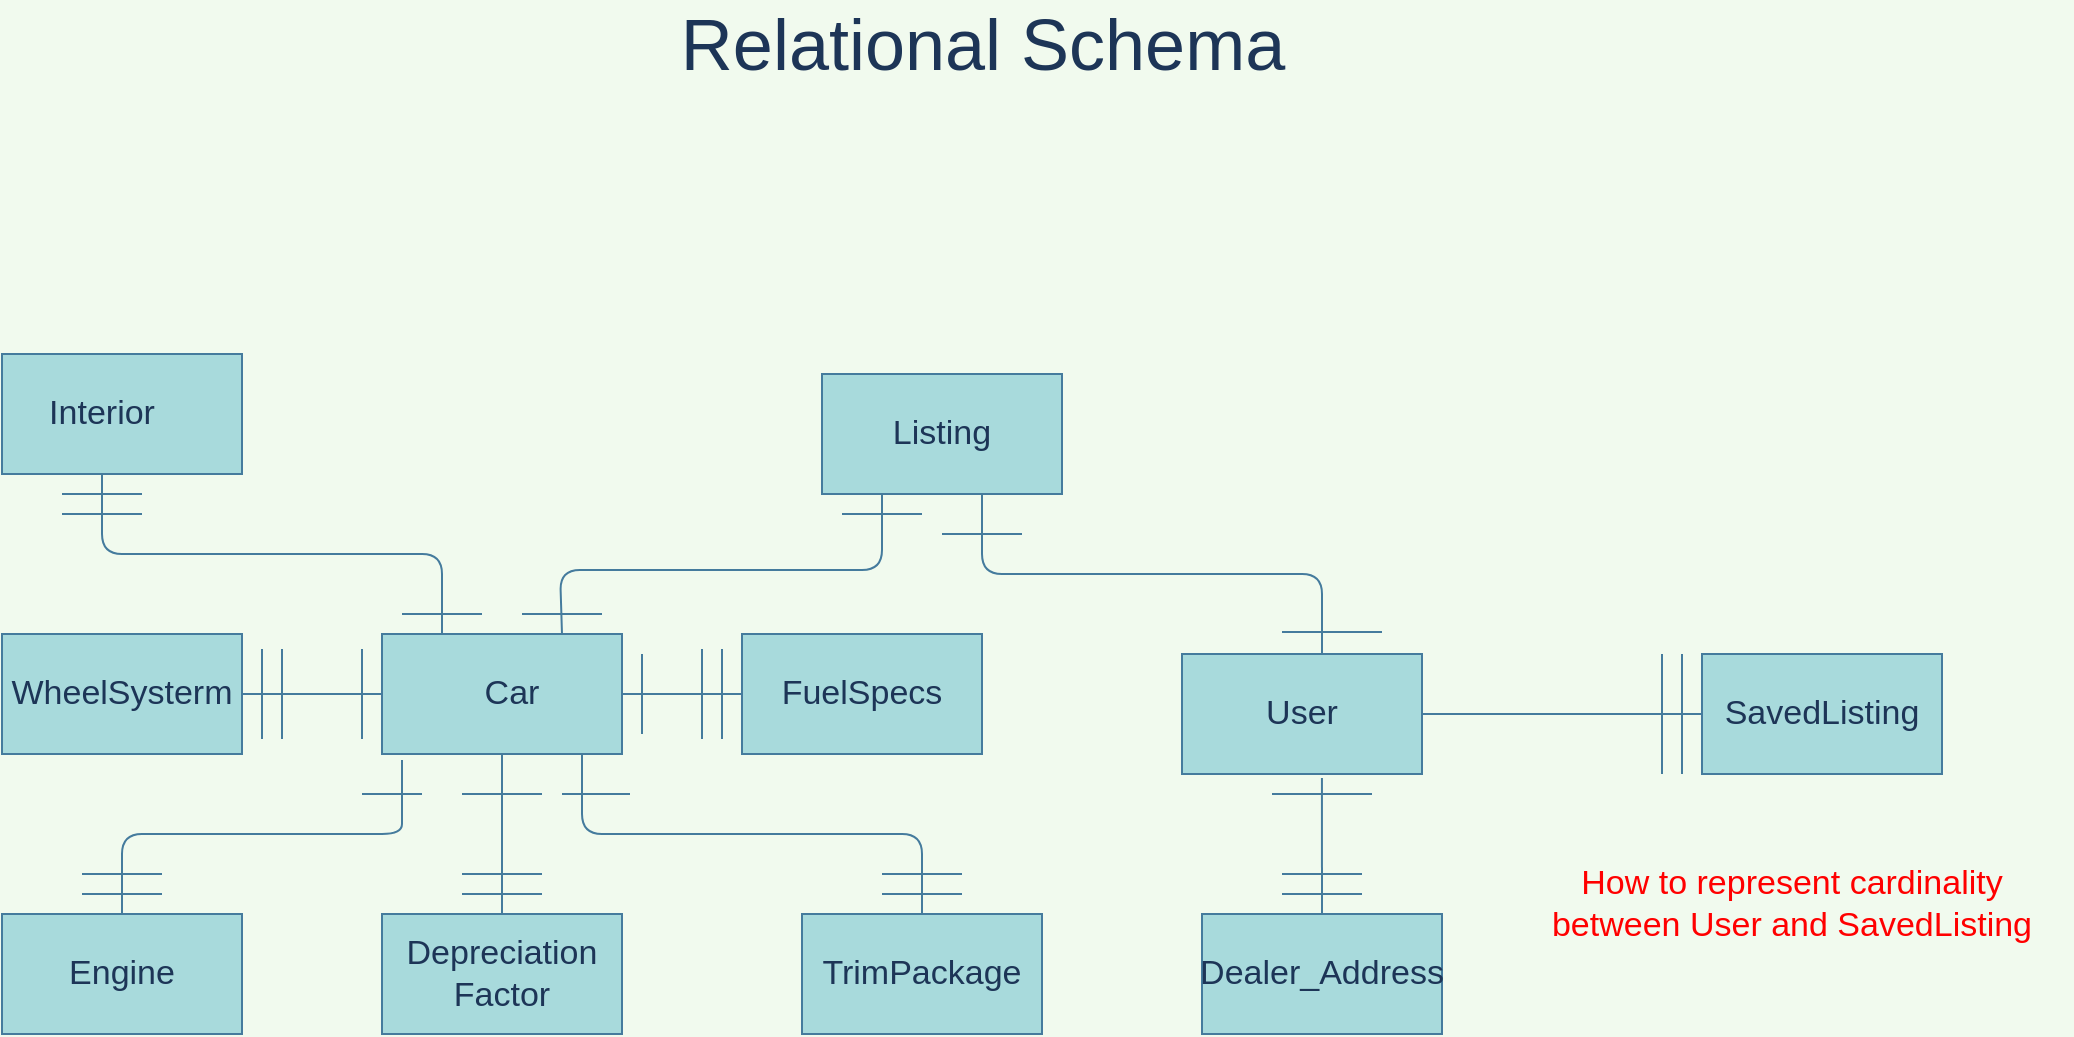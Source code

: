 <mxfile version="14.4.8" type="github">
  <diagram id="W1GqJup9wNc6WtiXOJ7W" name="Page-1">
    <mxGraphModel dx="1422" dy="794" grid="1" gridSize="10" guides="1" tooltips="1" connect="1" arrows="1" fold="1" page="1" pageScale="1" pageWidth="850" pageHeight="1100" background="#F1FAEE" math="0" shadow="0">
      <root>
        <mxCell id="0" />
        <mxCell id="1" parent="0" />
        <mxCell id="VJS7mcSHAPVx8ojferBD-5" value="" style="rounded=0;whiteSpace=wrap;html=1;labelBorderColor=none;fontSize=17;fillColor=#A8DADC;strokeColor=#457B9D;fontColor=#1D3557;" parent="1" vertex="1">
          <mxGeometry x="570" y="380" width="120" height="60" as="geometry" />
        </mxCell>
        <mxCell id="VJS7mcSHAPVx8ojferBD-6" value="" style="rounded=0;whiteSpace=wrap;html=1;labelBorderColor=none;fontSize=17;fillColor=#A8DADC;strokeColor=#457B9D;fontColor=#1D3557;" parent="1" vertex="1">
          <mxGeometry x="380" y="240" width="120" height="60" as="geometry" />
        </mxCell>
        <mxCell id="VJS7mcSHAPVx8ojferBD-7" value="WheelSysterm" style="rounded=0;whiteSpace=wrap;html=1;labelBorderColor=none;fontSize=17;fillColor=#A8DADC;strokeColor=#457B9D;fontColor=#1D3557;" parent="1" vertex="1">
          <mxGeometry x="380" y="380" width="120" height="60" as="geometry" />
        </mxCell>
        <mxCell id="VJS7mcSHAPVx8ojferBD-8" value="Listing" style="rounded=0;whiteSpace=wrap;html=1;labelBorderColor=none;fontSize=17;fillColor=#A8DADC;strokeColor=#457B9D;fontColor=#1D3557;" parent="1" vertex="1">
          <mxGeometry x="790" y="250" width="120" height="60" as="geometry" />
        </mxCell>
        <mxCell id="VJS7mcSHAPVx8ojferBD-9" value="Depreciation Factor" style="rounded=0;whiteSpace=wrap;html=1;labelBorderColor=none;fontSize=17;fillColor=#A8DADC;strokeColor=#457B9D;fontColor=#1D3557;" parent="1" vertex="1">
          <mxGeometry x="570" y="520" width="120" height="60" as="geometry" />
        </mxCell>
        <mxCell id="VJS7mcSHAPVx8ojferBD-10" value="FuelSpecs" style="rounded=0;whiteSpace=wrap;html=1;labelBorderColor=none;fontSize=17;fillColor=#A8DADC;strokeColor=#457B9D;fontColor=#1D3557;" parent="1" vertex="1">
          <mxGeometry x="750" y="380" width="120" height="60" as="geometry" />
        </mxCell>
        <mxCell id="VJS7mcSHAPVx8ojferBD-11" value="TrimPackage" style="rounded=0;whiteSpace=wrap;html=1;labelBorderColor=none;fontSize=17;fillColor=#A8DADC;strokeColor=#457B9D;fontColor=#1D3557;" parent="1" vertex="1">
          <mxGeometry x="780" y="520" width="120" height="60" as="geometry" />
        </mxCell>
        <mxCell id="VJS7mcSHAPVx8ojferBD-12" value="Engine" style="rounded=0;whiteSpace=wrap;html=1;labelBorderColor=none;fontSize=17;fillColor=#A8DADC;strokeColor=#457B9D;fontColor=#1D3557;" parent="1" vertex="1">
          <mxGeometry x="380" y="520" width="120" height="60" as="geometry" />
        </mxCell>
        <mxCell id="VJS7mcSHAPVx8ojferBD-13" value="" style="endArrow=none;html=1;entryX=0;entryY=0.5;entryDx=0;entryDy=0;labelBorderColor=none;fontSize=17;strokeColor=#457B9D;fontColor=#1D3557;labelBackgroundColor=#F1FAEE;" parent="1" target="VJS7mcSHAPVx8ojferBD-5" edge="1">
          <mxGeometry width="50" height="50" relative="1" as="geometry">
            <mxPoint x="500" y="410" as="sourcePoint" />
            <mxPoint x="550" y="360" as="targetPoint" />
          </mxGeometry>
        </mxCell>
        <mxCell id="VJS7mcSHAPVx8ojferBD-14" value="" style="endArrow=none;html=1;entryX=0.5;entryY=1;entryDx=0;entryDy=0;exitX=0.5;exitY=0;exitDx=0;exitDy=0;labelBorderColor=none;fontSize=17;strokeColor=#457B9D;fontColor=#1D3557;labelBackgroundColor=#F1FAEE;" parent="1" source="VJS7mcSHAPVx8ojferBD-9" target="VJS7mcSHAPVx8ojferBD-5" edge="1">
          <mxGeometry width="50" height="50" relative="1" as="geometry">
            <mxPoint x="617" y="510" as="sourcePoint" />
            <mxPoint x="680" y="460" as="targetPoint" />
            <Array as="points">
              <mxPoint x="630" y="480" />
            </Array>
          </mxGeometry>
        </mxCell>
        <mxCell id="VJS7mcSHAPVx8ojferBD-16" value="" style="endArrow=none;html=1;labelBorderColor=none;fontSize=17;strokeColor=#457B9D;fontColor=#1D3557;labelBackgroundColor=#F1FAEE;" parent="1" edge="1">
          <mxGeometry width="50" height="50" relative="1" as="geometry">
            <mxPoint x="600" y="380" as="sourcePoint" />
            <mxPoint x="430" y="300" as="targetPoint" />
            <Array as="points">
              <mxPoint x="600" y="340" />
              <mxPoint x="430" y="340" />
            </Array>
          </mxGeometry>
        </mxCell>
        <mxCell id="VJS7mcSHAPVx8ojferBD-18" value="" style="endArrow=none;html=1;labelBorderColor=none;fontSize=17;strokeColor=#457B9D;fontColor=#1D3557;labelBackgroundColor=#F1FAEE;" parent="1" edge="1">
          <mxGeometry width="50" height="50" relative="1" as="geometry">
            <mxPoint x="510" y="432.5" as="sourcePoint" />
            <mxPoint x="510" y="387.5" as="targetPoint" />
          </mxGeometry>
        </mxCell>
        <mxCell id="VJS7mcSHAPVx8ojferBD-19" value="" style="endArrow=none;html=1;labelBorderColor=none;fontSize=17;strokeColor=#457B9D;fontColor=#1D3557;labelBackgroundColor=#F1FAEE;" parent="1" edge="1">
          <mxGeometry width="50" height="50" relative="1" as="geometry">
            <mxPoint x="560" y="432.5" as="sourcePoint" />
            <mxPoint x="560" y="387.5" as="targetPoint" />
          </mxGeometry>
        </mxCell>
        <mxCell id="VJS7mcSHAPVx8ojferBD-21" value="" style="endArrow=none;html=1;labelBorderColor=none;fontSize=17;strokeColor=#457B9D;fontColor=#1D3557;labelBackgroundColor=#F1FAEE;" parent="1" edge="1">
          <mxGeometry width="50" height="50" relative="1" as="geometry">
            <mxPoint x="840" y="520" as="sourcePoint" />
            <mxPoint x="670" y="440" as="targetPoint" />
            <Array as="points">
              <mxPoint x="840" y="480" />
              <mxPoint x="670" y="480" />
            </Array>
          </mxGeometry>
        </mxCell>
        <mxCell id="VJS7mcSHAPVx8ojferBD-22" value="" style="endArrow=none;html=1;entryX=0.5;entryY=0;entryDx=0;entryDy=0;labelBorderColor=none;fontSize=17;strokeColor=#457B9D;fontColor=#1D3557;labelBackgroundColor=#F1FAEE;" parent="1" target="VJS7mcSHAPVx8ojferBD-12" edge="1">
          <mxGeometry width="50" height="50" relative="1" as="geometry">
            <mxPoint x="580" y="443" as="sourcePoint" />
            <mxPoint x="440" y="440" as="targetPoint" />
            <Array as="points">
              <mxPoint x="580" y="460" />
              <mxPoint x="580" y="480" />
              <mxPoint x="440" y="480" />
            </Array>
          </mxGeometry>
        </mxCell>
        <mxCell id="VJS7mcSHAPVx8ojferBD-23" value="" style="endArrow=none;html=1;entryX=0;entryY=0.5;entryDx=0;entryDy=0;labelBorderColor=none;fontSize=17;strokeColor=#457B9D;fontColor=#1D3557;labelBackgroundColor=#F1FAEE;" parent="1" target="VJS7mcSHAPVx8ojferBD-10" edge="1">
          <mxGeometry width="50" height="50" relative="1" as="geometry">
            <mxPoint x="690" y="410" as="sourcePoint" />
            <mxPoint x="680" y="380" as="targetPoint" />
          </mxGeometry>
        </mxCell>
        <mxCell id="VJS7mcSHAPVx8ojferBD-24" value="" style="endArrow=none;html=1;entryX=0.75;entryY=0;entryDx=0;entryDy=0;labelBorderColor=none;fontSize=17;strokeColor=#457B9D;fontColor=#1D3557;labelBackgroundColor=#F1FAEE;" parent="1" target="VJS7mcSHAPVx8ojferBD-5" edge="1">
          <mxGeometry width="50" height="50" relative="1" as="geometry">
            <mxPoint x="820" y="310" as="sourcePoint" />
            <mxPoint x="659" y="368.02" as="targetPoint" />
            <Array as="points">
              <mxPoint x="820" y="348" />
              <mxPoint x="659" y="348.02" />
            </Array>
          </mxGeometry>
        </mxCell>
        <mxCell id="VJS7mcSHAPVx8ojferBD-25" value="" style="endArrow=none;html=1;labelBorderColor=none;fontSize=17;strokeColor=#457B9D;fontColor=#1D3557;labelBackgroundColor=#F1FAEE;" parent="1" edge="1">
          <mxGeometry width="50" height="50" relative="1" as="geometry">
            <mxPoint x="580" y="370" as="sourcePoint" />
            <mxPoint x="620" y="370" as="targetPoint" />
          </mxGeometry>
        </mxCell>
        <mxCell id="VJS7mcSHAPVx8ojferBD-26" value="" style="endArrow=none;html=1;labelBorderColor=none;fontSize=17;strokeColor=#457B9D;fontColor=#1D3557;labelBackgroundColor=#F1FAEE;" parent="1" edge="1">
          <mxGeometry width="50" height="50" relative="1" as="geometry">
            <mxPoint x="640" y="370" as="sourcePoint" />
            <mxPoint x="680" y="370" as="targetPoint" />
          </mxGeometry>
        </mxCell>
        <mxCell id="VJS7mcSHAPVx8ojferBD-27" value="" style="endArrow=none;html=1;labelBorderColor=none;fontSize=17;strokeColor=#457B9D;fontColor=#1D3557;labelBackgroundColor=#F1FAEE;" parent="1" edge="1">
          <mxGeometry width="50" height="50" relative="1" as="geometry">
            <mxPoint x="700" y="430" as="sourcePoint" />
            <mxPoint x="700" y="390" as="targetPoint" />
          </mxGeometry>
        </mxCell>
        <mxCell id="VJS7mcSHAPVx8ojferBD-28" value="" style="endArrow=none;html=1;labelBorderColor=none;fontSize=17;strokeColor=#457B9D;fontColor=#1D3557;labelBackgroundColor=#F1FAEE;" parent="1" edge="1">
          <mxGeometry width="50" height="50" relative="1" as="geometry">
            <mxPoint x="660" y="460" as="sourcePoint" />
            <mxPoint x="694" y="460" as="targetPoint" />
            <Array as="points" />
          </mxGeometry>
        </mxCell>
        <mxCell id="VJS7mcSHAPVx8ojferBD-29" value="" style="endArrow=none;html=1;labelBorderColor=none;fontSize=17;strokeColor=#457B9D;fontColor=#1D3557;labelBackgroundColor=#F1FAEE;" parent="1" edge="1">
          <mxGeometry width="50" height="50" relative="1" as="geometry">
            <mxPoint x="610" y="460" as="sourcePoint" />
            <mxPoint x="650" y="460" as="targetPoint" />
          </mxGeometry>
        </mxCell>
        <mxCell id="VJS7mcSHAPVx8ojferBD-30" value="" style="endArrow=none;html=1;labelBorderColor=none;fontSize=17;strokeColor=#457B9D;fontColor=#1D3557;labelBackgroundColor=#F1FAEE;" parent="1" edge="1">
          <mxGeometry width="50" height="50" relative="1" as="geometry">
            <mxPoint x="560" y="460" as="sourcePoint" />
            <mxPoint x="590" y="460" as="targetPoint" />
          </mxGeometry>
        </mxCell>
        <mxCell id="VJS7mcSHAPVx8ojferBD-31" value="Car" style="text;html=1;strokeColor=none;fillColor=none;align=center;verticalAlign=middle;whiteSpace=wrap;rounded=0;labelBorderColor=none;fontSize=17;fontColor=#1D3557;" parent="1" vertex="1">
          <mxGeometry x="600" y="400" width="70" height="20" as="geometry" />
        </mxCell>
        <mxCell id="VJS7mcSHAPVx8ojferBD-32" value="Interior" style="text;html=1;strokeColor=none;fillColor=none;align=center;verticalAlign=middle;whiteSpace=wrap;rounded=0;labelBorderColor=none;fontSize=17;fontColor=#1D3557;" parent="1" vertex="1">
          <mxGeometry x="410" y="260" width="40" height="20" as="geometry" />
        </mxCell>
        <mxCell id="VJS7mcSHAPVx8ojferBD-43" value="" style="endArrow=none;html=1;labelBorderColor=none;fontSize=17;strokeColor=#457B9D;fontColor=#1D3557;labelBackgroundColor=#F1FAEE;" parent="1" edge="1">
          <mxGeometry width="50" height="50" relative="1" as="geometry">
            <mxPoint x="610" y="500" as="sourcePoint" />
            <mxPoint x="650" y="500" as="targetPoint" />
            <Array as="points">
              <mxPoint x="640" y="500" />
            </Array>
          </mxGeometry>
        </mxCell>
        <mxCell id="VJS7mcSHAPVx8ojferBD-45" value="" style="endArrow=none;html=1;labelBorderColor=none;fontSize=17;strokeColor=#457B9D;fontColor=#1D3557;labelBackgroundColor=#F1FAEE;" parent="1" edge="1">
          <mxGeometry width="50" height="50" relative="1" as="geometry">
            <mxPoint x="610" y="510" as="sourcePoint" />
            <mxPoint x="650" y="510" as="targetPoint" />
            <Array as="points">
              <mxPoint x="640" y="510" />
            </Array>
          </mxGeometry>
        </mxCell>
        <mxCell id="VJS7mcSHAPVx8ojferBD-48" value="" style="endArrow=none;html=1;labelBorderColor=none;fontSize=17;strokeColor=#457B9D;fontColor=#1D3557;labelBackgroundColor=#F1FAEE;" parent="1" edge="1">
          <mxGeometry width="50" height="50" relative="1" as="geometry">
            <mxPoint x="820" y="500" as="sourcePoint" />
            <mxPoint x="860" y="500" as="targetPoint" />
            <Array as="points">
              <mxPoint x="850" y="500" />
            </Array>
          </mxGeometry>
        </mxCell>
        <mxCell id="VJS7mcSHAPVx8ojferBD-49" value="" style="endArrow=none;html=1;labelBorderColor=none;fontSize=17;strokeColor=#457B9D;fontColor=#1D3557;labelBackgroundColor=#F1FAEE;" parent="1" edge="1">
          <mxGeometry width="50" height="50" relative="1" as="geometry">
            <mxPoint x="820" y="510" as="sourcePoint" />
            <mxPoint x="860" y="510" as="targetPoint" />
            <Array as="points">
              <mxPoint x="850" y="510" />
            </Array>
          </mxGeometry>
        </mxCell>
        <mxCell id="VJS7mcSHAPVx8ojferBD-50" value="" style="endArrow=none;html=1;labelBorderColor=none;fontSize=17;strokeColor=#457B9D;fontColor=#1D3557;labelBackgroundColor=#F1FAEE;" parent="1" edge="1">
          <mxGeometry width="50" height="50" relative="1" as="geometry">
            <mxPoint x="420" y="500" as="sourcePoint" />
            <mxPoint x="460" y="500" as="targetPoint" />
            <Array as="points">
              <mxPoint x="450" y="500" />
            </Array>
          </mxGeometry>
        </mxCell>
        <mxCell id="VJS7mcSHAPVx8ojferBD-51" value="" style="endArrow=none;html=1;labelBorderColor=none;fontSize=17;strokeColor=#457B9D;fontColor=#1D3557;labelBackgroundColor=#F1FAEE;" parent="1" edge="1">
          <mxGeometry width="50" height="50" relative="1" as="geometry">
            <mxPoint x="420" y="510" as="sourcePoint" />
            <mxPoint x="460" y="510" as="targetPoint" />
            <Array as="points">
              <mxPoint x="450" y="510" />
            </Array>
          </mxGeometry>
        </mxCell>
        <mxCell id="VJS7mcSHAPVx8ojferBD-52" value="" style="endArrow=none;html=1;labelBorderColor=none;fontSize=17;strokeColor=#457B9D;fontColor=#1D3557;labelBackgroundColor=#F1FAEE;" parent="1" edge="1">
          <mxGeometry width="50" height="50" relative="1" as="geometry">
            <mxPoint x="410" y="310" as="sourcePoint" />
            <mxPoint x="450" y="310" as="targetPoint" />
            <Array as="points">
              <mxPoint x="440" y="310" />
            </Array>
          </mxGeometry>
        </mxCell>
        <mxCell id="VJS7mcSHAPVx8ojferBD-53" value="" style="endArrow=none;html=1;labelBorderColor=none;fontSize=17;strokeColor=#457B9D;fontColor=#1D3557;labelBackgroundColor=#F1FAEE;" parent="1" edge="1">
          <mxGeometry width="50" height="50" relative="1" as="geometry">
            <mxPoint x="410" y="320" as="sourcePoint" />
            <mxPoint x="450" y="320" as="targetPoint" />
            <Array as="points">
              <mxPoint x="440" y="320" />
            </Array>
          </mxGeometry>
        </mxCell>
        <mxCell id="VJS7mcSHAPVx8ojferBD-55" value="" style="endArrow=none;html=1;labelBorderColor=none;fontSize=17;strokeColor=#457B9D;fontColor=#1D3557;labelBackgroundColor=#F1FAEE;" parent="1" edge="1">
          <mxGeometry width="50" height="50" relative="1" as="geometry">
            <mxPoint x="520" y="432.5" as="sourcePoint" />
            <mxPoint x="520" y="387.5" as="targetPoint" />
          </mxGeometry>
        </mxCell>
        <mxCell id="VJS7mcSHAPVx8ojferBD-57" value="" style="endArrow=none;html=1;labelBorderColor=none;fontSize=17;strokeColor=#457B9D;fontColor=#1D3557;labelBackgroundColor=#F1FAEE;" parent="1" edge="1">
          <mxGeometry width="50" height="50" relative="1" as="geometry">
            <mxPoint x="730" y="432.5" as="sourcePoint" />
            <mxPoint x="730" y="387.5" as="targetPoint" />
          </mxGeometry>
        </mxCell>
        <mxCell id="VJS7mcSHAPVx8ojferBD-58" value="" style="endArrow=none;html=1;labelBorderColor=none;fontSize=17;strokeColor=#457B9D;fontColor=#1D3557;labelBackgroundColor=#F1FAEE;" parent="1" edge="1">
          <mxGeometry width="50" height="50" relative="1" as="geometry">
            <mxPoint x="740" y="432.5" as="sourcePoint" />
            <mxPoint x="740" y="387.5" as="targetPoint" />
          </mxGeometry>
        </mxCell>
        <mxCell id="VJS7mcSHAPVx8ojferBD-59" value="" style="endArrow=none;html=1;labelBorderColor=none;fontSize=17;strokeColor=#457B9D;fontColor=#1D3557;labelBackgroundColor=#F1FAEE;" parent="1" edge="1">
          <mxGeometry width="50" height="50" relative="1" as="geometry">
            <mxPoint x="1040" y="390" as="sourcePoint" />
            <mxPoint x="870" y="310" as="targetPoint" />
            <Array as="points">
              <mxPoint x="1040" y="350" />
              <mxPoint x="870" y="350" />
            </Array>
          </mxGeometry>
        </mxCell>
        <mxCell id="VJS7mcSHAPVx8ojferBD-62" value="" style="endArrow=none;html=1;labelBorderColor=none;fontSize=17;strokeColor=#457B9D;fontColor=#1D3557;labelBackgroundColor=#F1FAEE;" parent="1" edge="1">
          <mxGeometry width="50" height="50" relative="1" as="geometry">
            <mxPoint x="800" y="320" as="sourcePoint" />
            <mxPoint x="840" y="320" as="targetPoint" />
            <Array as="points" />
          </mxGeometry>
        </mxCell>
        <mxCell id="VJS7mcSHAPVx8ojferBD-77" style="edgeStyle=orthogonalEdgeStyle;rounded=0;orthogonalLoop=1;jettySize=auto;html=1;exitX=1;exitY=0.5;exitDx=0;exitDy=0;entryX=0;entryY=0.5;entryDx=0;entryDy=0;endArrow=none;endFill=0;labelBorderColor=none;fontSize=17;strokeColor=#457B9D;fontColor=#1D3557;labelBackgroundColor=#F1FAEE;" parent="1" source="VJS7mcSHAPVx8ojferBD-69" target="VJS7mcSHAPVx8ojferBD-70" edge="1">
          <mxGeometry relative="1" as="geometry" />
        </mxCell>
        <mxCell id="VJS7mcSHAPVx8ojferBD-69" value="User" style="rounded=0;whiteSpace=wrap;html=1;labelBorderColor=none;fontSize=17;fillColor=#A8DADC;strokeColor=#457B9D;fontColor=#1D3557;" parent="1" vertex="1">
          <mxGeometry x="970" y="390" width="120" height="60" as="geometry" />
        </mxCell>
        <mxCell id="VJS7mcSHAPVx8ojferBD-70" value="SavedListing" style="rounded=0;whiteSpace=wrap;html=1;labelBorderColor=none;fontSize=17;fillColor=#A8DADC;strokeColor=#457B9D;fontColor=#1D3557;" parent="1" vertex="1">
          <mxGeometry x="1230" y="390" width="120" height="60" as="geometry" />
        </mxCell>
        <mxCell id="uAfk1vnwgpmhD_dbk1Fe-1" style="edgeStyle=orthogonalEdgeStyle;curved=0;rounded=1;sketch=0;orthogonalLoop=1;jettySize=auto;html=1;exitX=0.5;exitY=0;exitDx=0;exitDy=0;entryX=0.583;entryY=1.033;entryDx=0;entryDy=0;entryPerimeter=0;strokeColor=#457B9D;fillColor=#A8DADC;fontColor=#1D3557;endArrow=none;endFill=0;" edge="1" parent="1" source="VJS7mcSHAPVx8ojferBD-72" target="VJS7mcSHAPVx8ojferBD-69">
          <mxGeometry relative="1" as="geometry" />
        </mxCell>
        <mxCell id="VJS7mcSHAPVx8ojferBD-72" value="Dealer_Address" style="rounded=0;whiteSpace=wrap;html=1;labelBorderColor=none;fontSize=17;fillColor=#A8DADC;strokeColor=#457B9D;fontColor=#1D3557;" parent="1" vertex="1">
          <mxGeometry x="980" y="520" width="120" height="60" as="geometry" />
        </mxCell>
        <mxCell id="VJS7mcSHAPVx8ojferBD-83" value="" style="endArrow=none;html=1;labelBorderColor=none;fontSize=17;strokeColor=#457B9D;fontColor=#1D3557;labelBackgroundColor=#F1FAEE;" parent="1" edge="1">
          <mxGeometry width="50" height="50" relative="1" as="geometry">
            <mxPoint x="850" y="330" as="sourcePoint" />
            <mxPoint x="890" y="330" as="targetPoint" />
          </mxGeometry>
        </mxCell>
        <mxCell id="VJS7mcSHAPVx8ojferBD-84" value="" style="endArrow=none;html=1;labelBorderColor=none;fontSize=17;strokeColor=#457B9D;fontColor=#1D3557;labelBackgroundColor=#F1FAEE;" parent="1" edge="1">
          <mxGeometry width="50" height="50" relative="1" as="geometry">
            <mxPoint x="1020" y="379" as="sourcePoint" />
            <mxPoint x="1070" y="379" as="targetPoint" />
          </mxGeometry>
        </mxCell>
        <mxCell id="VJS7mcSHAPVx8ojferBD-85" value="" style="endArrow=none;html=1;labelBorderColor=none;fontSize=17;strokeColor=#457B9D;fontColor=#1D3557;labelBackgroundColor=#F1FAEE;" parent="1" edge="1">
          <mxGeometry width="50" height="50" relative="1" as="geometry">
            <mxPoint x="1220" y="450" as="sourcePoint" />
            <mxPoint x="1220" y="390" as="targetPoint" />
          </mxGeometry>
        </mxCell>
        <mxCell id="VJS7mcSHAPVx8ojferBD-87" value="" style="endArrow=none;html=1;labelBorderColor=none;fontSize=17;strokeColor=#457B9D;fontColor=#1D3557;labelBackgroundColor=#F1FAEE;" parent="1" edge="1">
          <mxGeometry width="50" height="50" relative="1" as="geometry">
            <mxPoint x="1210" y="450" as="sourcePoint" />
            <mxPoint x="1210" y="390" as="targetPoint" />
            <Array as="points" />
          </mxGeometry>
        </mxCell>
        <mxCell id="VJS7mcSHAPVx8ojferBD-88" value="&lt;font color=&quot;#ff0000&quot;&gt;How to represent cardinality between User and SavedListing&lt;/font&gt;" style="text;html=1;strokeColor=none;fillColor=none;align=center;verticalAlign=middle;whiteSpace=wrap;rounded=0;labelBorderColor=none;fontSize=17;fontColor=#1D3557;" parent="1" vertex="1">
          <mxGeometry x="1135" y="480" width="280" height="70" as="geometry" />
        </mxCell>
        <mxCell id="ADusKvkkRDpPRXBpd2Ap-1" value="&lt;font style=&quot;font-size: 36px&quot;&gt;Relational Schema&lt;/font&gt;" style="text;html=1;align=center;verticalAlign=middle;resizable=0;points=[];autosize=1;fontColor=#1D3557;" parent="1" vertex="1">
          <mxGeometry x="710" y="70" width="320" height="30" as="geometry" />
        </mxCell>
        <mxCell id="uAfk1vnwgpmhD_dbk1Fe-2" value="" style="endArrow=none;html=1;labelBorderColor=none;fontSize=17;strokeColor=#457B9D;fontColor=#1D3557;labelBackgroundColor=#F1FAEE;" edge="1" parent="1">
          <mxGeometry width="50" height="50" relative="1" as="geometry">
            <mxPoint x="1020" y="500" as="sourcePoint" />
            <mxPoint x="1060" y="500" as="targetPoint" />
            <Array as="points">
              <mxPoint x="1050" y="500" />
            </Array>
          </mxGeometry>
        </mxCell>
        <mxCell id="uAfk1vnwgpmhD_dbk1Fe-3" value="" style="endArrow=none;html=1;labelBorderColor=none;fontSize=17;strokeColor=#457B9D;fontColor=#1D3557;labelBackgroundColor=#F1FAEE;" edge="1" parent="1">
          <mxGeometry width="50" height="50" relative="1" as="geometry">
            <mxPoint x="1020" y="510" as="sourcePoint" />
            <mxPoint x="1060" y="510" as="targetPoint" />
            <Array as="points">
              <mxPoint x="1050" y="510" />
            </Array>
          </mxGeometry>
        </mxCell>
        <mxCell id="uAfk1vnwgpmhD_dbk1Fe-4" value="" style="endArrow=none;html=1;labelBorderColor=none;fontSize=17;strokeColor=#457B9D;fontColor=#1D3557;labelBackgroundColor=#F1FAEE;" edge="1" parent="1">
          <mxGeometry width="50" height="50" relative="1" as="geometry">
            <mxPoint x="1015" y="460" as="sourcePoint" />
            <mxPoint x="1065" y="460" as="targetPoint" />
          </mxGeometry>
        </mxCell>
      </root>
    </mxGraphModel>
  </diagram>
</mxfile>

